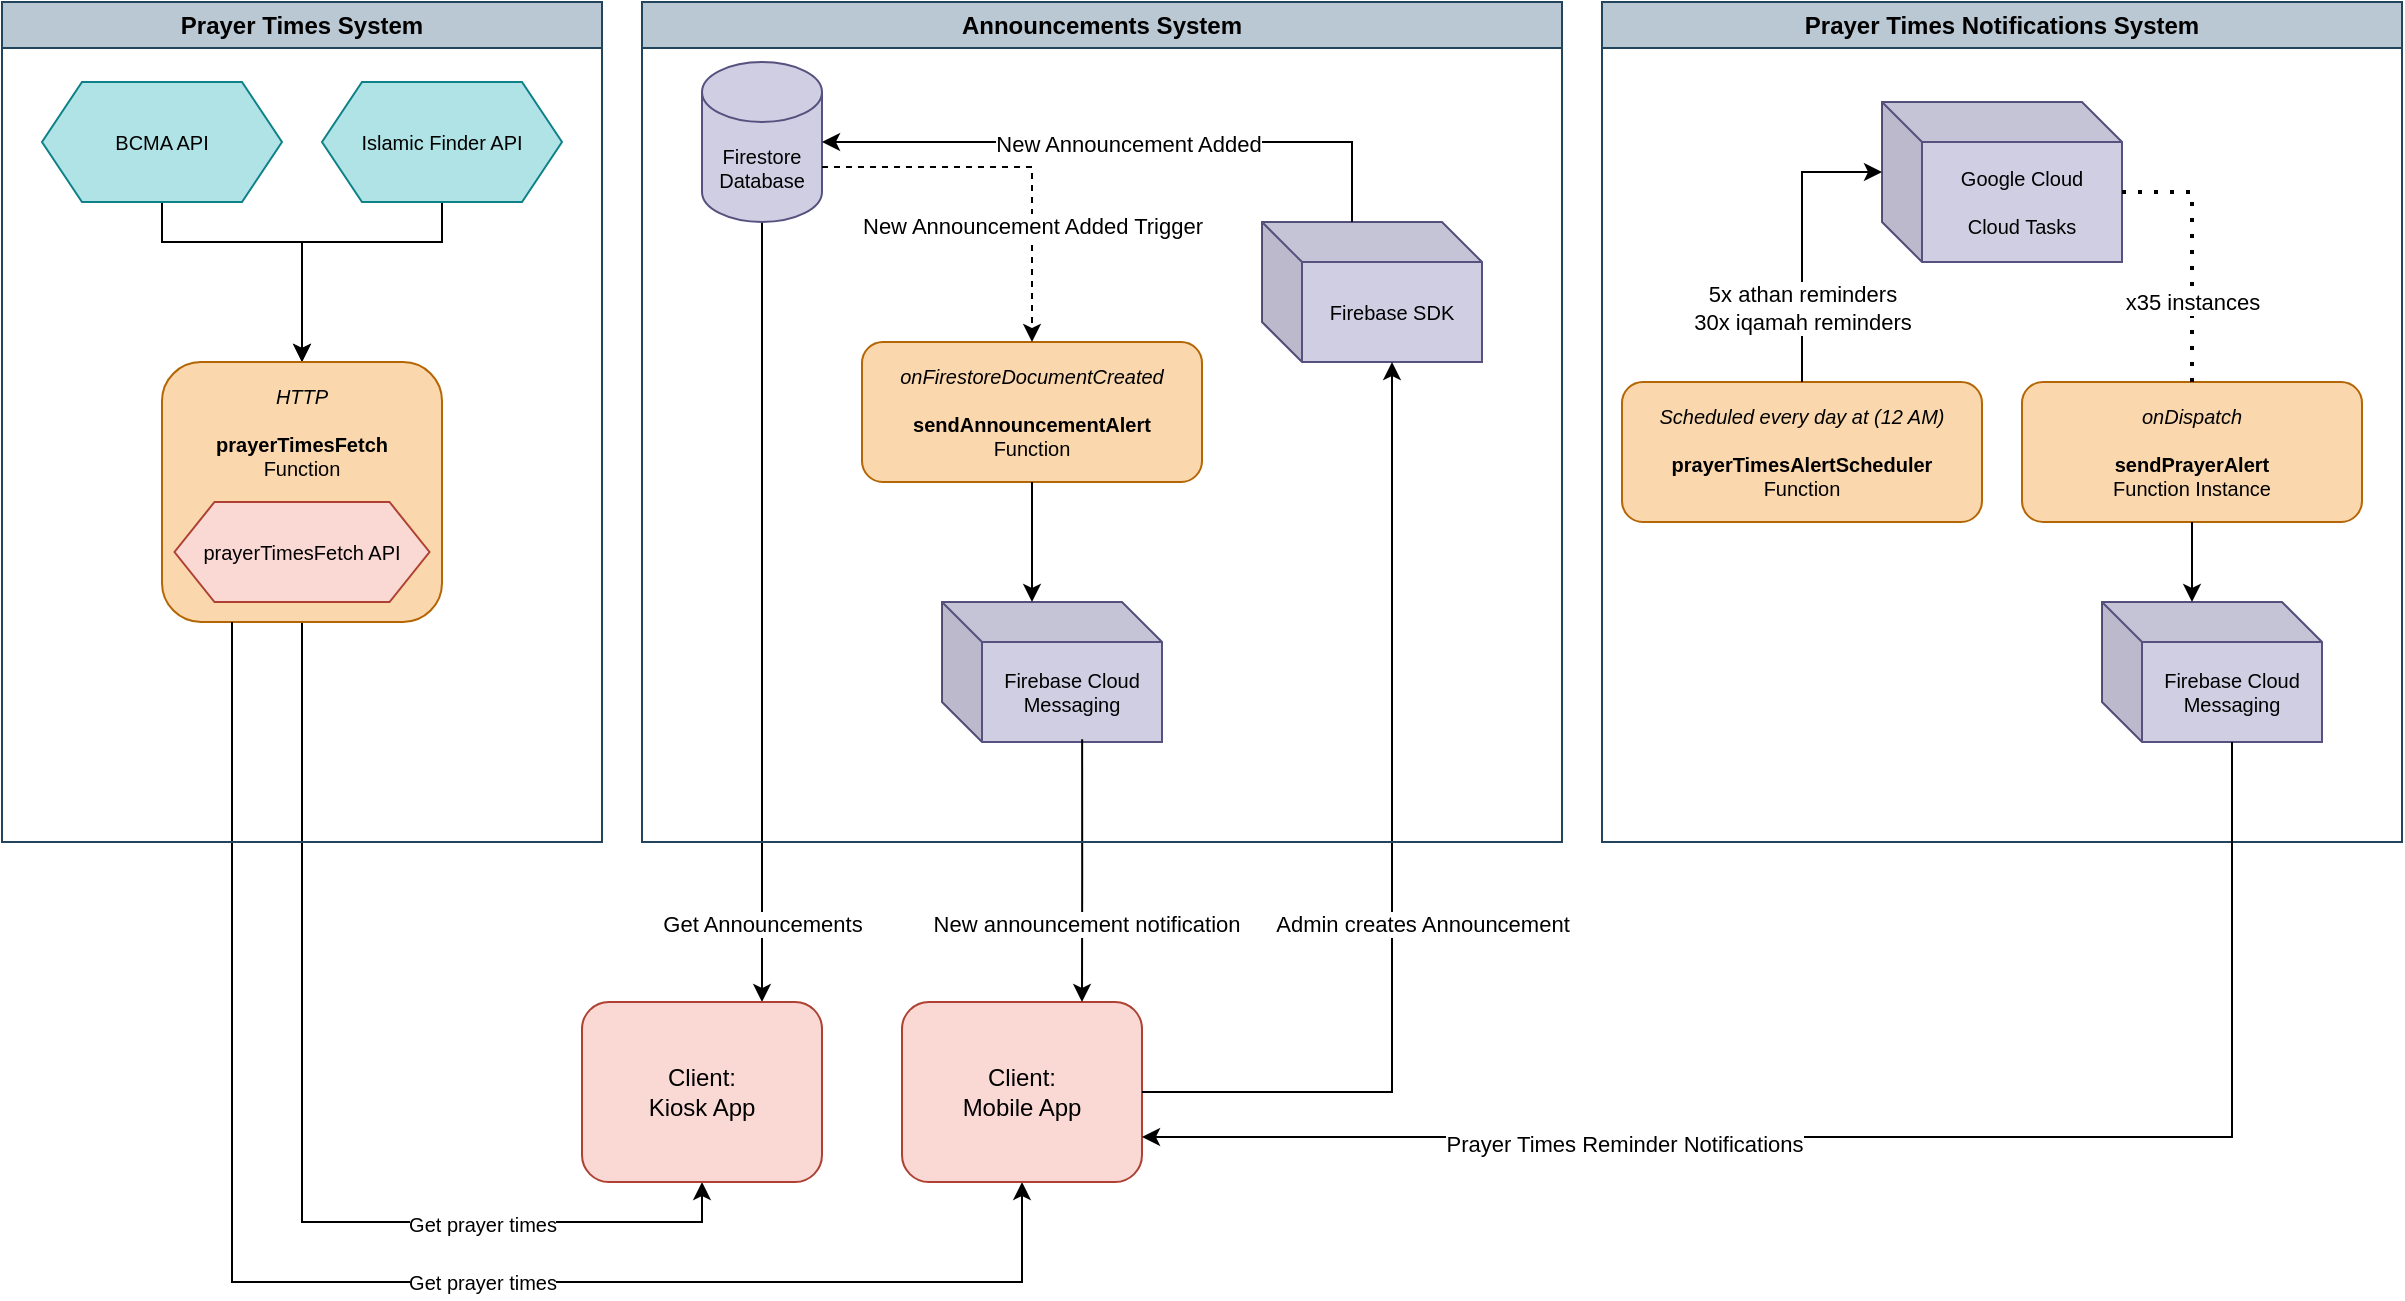 <mxfile version="28.1.1">
  <diagram name="Page-1" id="RSvIRuHPwOjU62XmJuAu">
    <mxGraphModel dx="2633" dy="931" grid="1" gridSize="10" guides="1" tooltips="1" connect="1" arrows="1" fold="1" page="1" pageScale="1" pageWidth="850" pageHeight="1100" math="0" shadow="0">
      <root>
        <mxCell id="0" />
        <mxCell id="1" parent="0" />
        <mxCell id="ci0IOsUcQmMYfO2dz6Uz-24" style="edgeStyle=orthogonalEdgeStyle;rounded=0;orthogonalLoop=1;jettySize=auto;html=1;exitX=0.5;exitY=1;exitDx=0;exitDy=0;entryX=0.5;entryY=0;entryDx=0;entryDy=0;" edge="1" parent="1" source="ci0IOsUcQmMYfO2dz6Uz-12" target="ci0IOsUcQmMYfO2dz6Uz-14">
          <mxGeometry relative="1" as="geometry">
            <Array as="points">
              <mxPoint x="-160" y="230" />
              <mxPoint x="-90" y="230" />
            </Array>
          </mxGeometry>
        </mxCell>
        <mxCell id="ci0IOsUcQmMYfO2dz6Uz-12" value="&lt;div&gt;BCMA API&lt;/div&gt;" style="shape=hexagon;perimeter=hexagonPerimeter2;whiteSpace=wrap;html=1;fixedSize=1;fontSize=10;fillColor=#b0e3e6;strokeColor=#0e8088;" vertex="1" parent="1">
          <mxGeometry x="-220" y="150" width="120" height="60" as="geometry" />
        </mxCell>
        <mxCell id="ci0IOsUcQmMYfO2dz6Uz-25" style="edgeStyle=orthogonalEdgeStyle;rounded=0;orthogonalLoop=1;jettySize=auto;html=1;exitX=0.5;exitY=1;exitDx=0;exitDy=0;entryX=0.5;entryY=0;entryDx=0;entryDy=0;" edge="1" parent="1" source="ci0IOsUcQmMYfO2dz6Uz-13" target="ci0IOsUcQmMYfO2dz6Uz-14">
          <mxGeometry relative="1" as="geometry">
            <Array as="points">
              <mxPoint x="-20" y="230" />
              <mxPoint x="-90" y="230" />
            </Array>
          </mxGeometry>
        </mxCell>
        <mxCell id="ci0IOsUcQmMYfO2dz6Uz-13" value="&lt;div&gt;Islamic Finder API&lt;/div&gt;" style="shape=hexagon;perimeter=hexagonPerimeter2;whiteSpace=wrap;html=1;fixedSize=1;fontSize=10;fillColor=#b0e3e6;strokeColor=#0e8088;" vertex="1" parent="1">
          <mxGeometry x="-80" y="150" width="120" height="60" as="geometry" />
        </mxCell>
        <mxCell id="ci0IOsUcQmMYfO2dz6Uz-69" style="edgeStyle=orthogonalEdgeStyle;rounded=0;orthogonalLoop=1;jettySize=auto;html=1;exitX=0.5;exitY=1;exitDx=0;exitDy=0;entryX=0.5;entryY=1;entryDx=0;entryDy=0;" edge="1" parent="1" source="ci0IOsUcQmMYfO2dz6Uz-14" target="ci0IOsUcQmMYfO2dz6Uz-64">
          <mxGeometry relative="1" as="geometry">
            <Array as="points">
              <mxPoint x="-90" y="720" />
              <mxPoint x="110" y="720" />
            </Array>
          </mxGeometry>
        </mxCell>
        <mxCell id="ci0IOsUcQmMYfO2dz6Uz-74" value="Get prayer times" style="edgeLabel;html=1;align=center;verticalAlign=middle;resizable=0;points=[];fontSize=10;" vertex="1" connectable="0" parent="ci0IOsUcQmMYfO2dz6Uz-69">
          <mxGeometry x="-0.217" y="2" relative="1" as="geometry">
            <mxPoint x="88" y="97" as="offset" />
          </mxGeometry>
        </mxCell>
        <mxCell id="ci0IOsUcQmMYfO2dz6Uz-14" value="&lt;i&gt;HTTP&lt;/i&gt;&lt;br&gt;&lt;br&gt;&lt;div&gt;&lt;b&gt;prayerTimesFetch&lt;/b&gt;&lt;/div&gt;&lt;div&gt;Function&lt;/div&gt;&lt;div&gt;&lt;br&gt;&lt;/div&gt;&lt;div&gt;&lt;br&gt;&lt;/div&gt;&lt;div&gt;&lt;br&gt;&lt;/div&gt;&lt;div&gt;&lt;br&gt;&lt;/div&gt;&lt;div&gt;&lt;br&gt;&lt;/div&gt;" style="rounded=1;whiteSpace=wrap;html=1;fontSize=10;fillColor=#fad7ac;strokeColor=#b46504;" vertex="1" parent="1">
          <mxGeometry x="-160" y="290" width="140" height="130" as="geometry" />
        </mxCell>
        <mxCell id="ci0IOsUcQmMYfO2dz6Uz-15" value="prayerTimesFetch API" style="shape=hexagon;perimeter=hexagonPerimeter2;whiteSpace=wrap;html=1;fixedSize=1;fontSize=10;fillColor=#fad9d5;strokeColor=#ae4132;" vertex="1" parent="1">
          <mxGeometry x="-153.75" y="360" width="127.5" height="50" as="geometry" />
        </mxCell>
        <mxCell id="ci0IOsUcQmMYfO2dz6Uz-50" value="&lt;div&gt;&lt;i&gt;onFirestoreDocumentCreated&lt;/i&gt;&lt;/div&gt;&lt;div&gt;&lt;br&gt;&lt;b&gt;sendAnnouncementAlert&lt;/b&gt;&lt;br&gt;Function&lt;/div&gt;" style="rounded=1;whiteSpace=wrap;html=1;fontSize=10;fillColor=#fad7ac;strokeColor=#b46504;" vertex="1" parent="1">
          <mxGeometry x="190" y="280" width="170" height="70" as="geometry" />
        </mxCell>
        <mxCell id="ci0IOsUcQmMYfO2dz6Uz-80" style="edgeStyle=orthogonalEdgeStyle;rounded=0;orthogonalLoop=1;jettySize=auto;html=1;exitX=0.5;exitY=1;exitDx=0;exitDy=0;exitPerimeter=0;entryX=0.75;entryY=0;entryDx=0;entryDy=0;" edge="1" parent="1" source="ci0IOsUcQmMYfO2dz6Uz-53" target="ci0IOsUcQmMYfO2dz6Uz-64">
          <mxGeometry relative="1" as="geometry">
            <Array as="points">
              <mxPoint x="140" y="410" />
              <mxPoint x="140" y="410" />
            </Array>
          </mxGeometry>
        </mxCell>
        <mxCell id="ci0IOsUcQmMYfO2dz6Uz-81" value="Get Announcements" style="edgeLabel;html=1;align=center;verticalAlign=middle;resizable=0;points=[];" vertex="1" connectable="0" parent="ci0IOsUcQmMYfO2dz6Uz-80">
          <mxGeometry x="-0.115" relative="1" as="geometry">
            <mxPoint y="178" as="offset" />
          </mxGeometry>
        </mxCell>
        <mxCell id="ci0IOsUcQmMYfO2dz6Uz-53" value="Firestore Database" style="shape=cylinder3;whiteSpace=wrap;html=1;boundedLbl=1;backgroundOutline=1;size=15;fontSize=10;fillColor=#d0cee2;strokeColor=#56517e;" vertex="1" parent="1">
          <mxGeometry x="110" y="140" width="60" height="80" as="geometry" />
        </mxCell>
        <mxCell id="ci0IOsUcQmMYfO2dz6Uz-64" value="Client:&lt;br&gt;Kiosk App" style="rounded=1;whiteSpace=wrap;html=1;fillColor=#fad9d5;strokeColor=#ae4132;" vertex="1" parent="1">
          <mxGeometry x="50" y="610" width="120" height="90" as="geometry" />
        </mxCell>
        <mxCell id="ci0IOsUcQmMYfO2dz6Uz-76" value="Firebase SDK" style="shape=cube;whiteSpace=wrap;html=1;boundedLbl=1;backgroundOutline=1;darkOpacity=0.05;darkOpacity2=0.1;fillColor=#d0cee2;strokeColor=#56517e;fontSize=10;" vertex="1" parent="1">
          <mxGeometry x="390" y="220" width="110" height="70" as="geometry" />
        </mxCell>
        <mxCell id="ci0IOsUcQmMYfO2dz6Uz-77" style="edgeStyle=orthogonalEdgeStyle;rounded=0;orthogonalLoop=1;jettySize=auto;html=1;exitX=0;exitY=0;exitDx=45;exitDy=0;exitPerimeter=0;entryX=1;entryY=0.5;entryDx=0;entryDy=0;entryPerimeter=0;" edge="1" parent="1" source="ci0IOsUcQmMYfO2dz6Uz-76" target="ci0IOsUcQmMYfO2dz6Uz-53">
          <mxGeometry relative="1" as="geometry" />
        </mxCell>
        <mxCell id="ci0IOsUcQmMYfO2dz6Uz-88" value="New Announcement Added" style="edgeLabel;html=1;align=center;verticalAlign=middle;resizable=0;points=[];" vertex="1" connectable="0" parent="ci0IOsUcQmMYfO2dz6Uz-77">
          <mxGeometry x="-0.001" y="1" relative="1" as="geometry">
            <mxPoint as="offset" />
          </mxGeometry>
        </mxCell>
        <mxCell id="ci0IOsUcQmMYfO2dz6Uz-83" style="edgeStyle=orthogonalEdgeStyle;rounded=0;orthogonalLoop=1;jettySize=auto;html=1;exitX=1;exitY=0;exitDx=0;exitDy=52.5;entryX=0.5;entryY=0;entryDx=0;entryDy=0;exitPerimeter=0;dashed=1;" edge="1" parent="1" source="ci0IOsUcQmMYfO2dz6Uz-53" target="ci0IOsUcQmMYfO2dz6Uz-50">
          <mxGeometry relative="1" as="geometry" />
        </mxCell>
        <mxCell id="ci0IOsUcQmMYfO2dz6Uz-84" value="New Announcement Added Trigger" style="edgeLabel;html=1;align=center;verticalAlign=middle;resizable=0;points=[];" vertex="1" connectable="0" parent="ci0IOsUcQmMYfO2dz6Uz-83">
          <mxGeometry x="0.395" relative="1" as="geometry">
            <mxPoint as="offset" />
          </mxGeometry>
        </mxCell>
        <mxCell id="ci0IOsUcQmMYfO2dz6Uz-100" style="edgeStyle=orthogonalEdgeStyle;rounded=0;orthogonalLoop=1;jettySize=auto;html=1;exitX=0.25;exitY=1;exitDx=0;exitDy=0;entryX=0.5;entryY=1;entryDx=0;entryDy=0;" edge="1" parent="1" source="ci0IOsUcQmMYfO2dz6Uz-14" target="ci0IOsUcQmMYfO2dz6Uz-85">
          <mxGeometry relative="1" as="geometry">
            <Array as="points">
              <mxPoint x="-125" y="750" />
              <mxPoint x="270" y="750" />
            </Array>
          </mxGeometry>
        </mxCell>
        <mxCell id="ci0IOsUcQmMYfO2dz6Uz-85" value="Client:&lt;br&gt;&lt;div&gt;Mobile App&lt;/div&gt;" style="rounded=1;whiteSpace=wrap;html=1;fillColor=#fad9d5;strokeColor=#ae4132;" vertex="1" parent="1">
          <mxGeometry x="210" y="610" width="120" height="90" as="geometry" />
        </mxCell>
        <mxCell id="ci0IOsUcQmMYfO2dz6Uz-86" style="edgeStyle=orthogonalEdgeStyle;rounded=0;orthogonalLoop=1;jettySize=auto;html=1;exitX=1;exitY=0.5;exitDx=0;exitDy=0;entryX=0;entryY=0;entryDx=65;entryDy=70;entryPerimeter=0;" edge="1" parent="1" source="ci0IOsUcQmMYfO2dz6Uz-85" target="ci0IOsUcQmMYfO2dz6Uz-76">
          <mxGeometry relative="1" as="geometry" />
        </mxCell>
        <mxCell id="ci0IOsUcQmMYfO2dz6Uz-87" value="Admin creates Announcement" style="edgeLabel;html=1;align=center;verticalAlign=middle;resizable=0;points=[];" vertex="1" connectable="0" parent="ci0IOsUcQmMYfO2dz6Uz-86">
          <mxGeometry x="0.238" y="-4" relative="1" as="geometry">
            <mxPoint x="11" y="94" as="offset" />
          </mxGeometry>
        </mxCell>
        <mxCell id="ci0IOsUcQmMYfO2dz6Uz-89" value="Firebase Cloud Messaging" style="shape=cube;whiteSpace=wrap;html=1;boundedLbl=1;backgroundOutline=1;darkOpacity=0.05;darkOpacity2=0.1;fillColor=#d0cee2;strokeColor=#56517e;fontSize=10;" vertex="1" parent="1">
          <mxGeometry x="230" y="410" width="110" height="70" as="geometry" />
        </mxCell>
        <mxCell id="ci0IOsUcQmMYfO2dz6Uz-90" style="edgeStyle=orthogonalEdgeStyle;rounded=0;orthogonalLoop=1;jettySize=auto;html=1;exitX=0.5;exitY=1;exitDx=0;exitDy=0;entryX=0;entryY=0;entryDx=45;entryDy=0;entryPerimeter=0;" edge="1" parent="1" source="ci0IOsUcQmMYfO2dz6Uz-50" target="ci0IOsUcQmMYfO2dz6Uz-89">
          <mxGeometry relative="1" as="geometry" />
        </mxCell>
        <mxCell id="ci0IOsUcQmMYfO2dz6Uz-92" style="edgeStyle=orthogonalEdgeStyle;rounded=0;orthogonalLoop=1;jettySize=auto;html=1;exitX=0.637;exitY=0.98;exitDx=0;exitDy=0;entryX=0.75;entryY=0;entryDx=0;entryDy=0;exitPerimeter=0;" edge="1" parent="1" source="ci0IOsUcQmMYfO2dz6Uz-89" target="ci0IOsUcQmMYfO2dz6Uz-85">
          <mxGeometry relative="1" as="geometry" />
        </mxCell>
        <mxCell id="ci0IOsUcQmMYfO2dz6Uz-93" value="New announcement notification" style="edgeLabel;html=1;align=center;verticalAlign=middle;resizable=0;points=[];" vertex="1" connectable="0" parent="ci0IOsUcQmMYfO2dz6Uz-92">
          <mxGeometry x="0.016" y="2" relative="1" as="geometry">
            <mxPoint y="25" as="offset" />
          </mxGeometry>
        </mxCell>
        <mxCell id="ci0IOsUcQmMYfO2dz6Uz-94" value="Prayer Times System" style="swimlane;whiteSpace=wrap;html=1;fillColor=#bac8d3;strokeColor=#23445d;" vertex="1" parent="1">
          <mxGeometry x="-240" y="110" width="300" height="420" as="geometry" />
        </mxCell>
        <mxCell id="ci0IOsUcQmMYfO2dz6Uz-95" value="Announcements System" style="swimlane;whiteSpace=wrap;html=1;fillColor=#bac8d3;strokeColor=#23445d;" vertex="1" parent="1">
          <mxGeometry x="80" y="110" width="460" height="420" as="geometry" />
        </mxCell>
        <mxCell id="ci0IOsUcQmMYfO2dz6Uz-96" value="Prayer Times Notifications System" style="swimlane;whiteSpace=wrap;html=1;fillColor=#bac8d3;strokeColor=#23445d;" vertex="1" parent="1">
          <mxGeometry x="560" y="110" width="400" height="420" as="geometry" />
        </mxCell>
        <mxCell id="ci0IOsUcQmMYfO2dz6Uz-28" value="&lt;div&gt;&lt;i&gt;Scheduled every day at (12 AM)&lt;/i&gt;&lt;/div&gt;&lt;div&gt;&lt;br&gt;&lt;b&gt;prayerTimesAlertScheduler&lt;/b&gt;&lt;br&gt;Function&lt;/div&gt;" style="rounded=1;whiteSpace=wrap;html=1;fontSize=10;fillColor=#fad7ac;strokeColor=#b46504;" vertex="1" parent="ci0IOsUcQmMYfO2dz6Uz-96">
          <mxGeometry x="10" y="190" width="180" height="70" as="geometry" />
        </mxCell>
        <mxCell id="ci0IOsUcQmMYfO2dz6Uz-29" value="&lt;div&gt;&lt;i&gt;onDispatch&lt;/i&gt;&lt;/div&gt;&lt;div&gt;&lt;br&gt;&lt;b&gt;sendPrayerAlert&lt;/b&gt;&lt;br&gt;Function Instance&lt;/div&gt;" style="rounded=1;whiteSpace=wrap;html=1;fontSize=10;fillColor=#fad7ac;strokeColor=#b46504;" vertex="1" parent="ci0IOsUcQmMYfO2dz6Uz-96">
          <mxGeometry x="210" y="190" width="170" height="70" as="geometry" />
        </mxCell>
        <mxCell id="ci0IOsUcQmMYfO2dz6Uz-31" value="Google Cloud&lt;br&gt;&lt;br&gt;Cloud Tasks" style="shape=cube;whiteSpace=wrap;html=1;boundedLbl=1;backgroundOutline=1;darkOpacity=0.05;darkOpacity2=0.1;size=20;fontSize=10;fillColor=#d0cee2;strokeColor=#56517e;" vertex="1" parent="ci0IOsUcQmMYfO2dz6Uz-96">
          <mxGeometry x="140" y="50" width="120" height="80" as="geometry" />
        </mxCell>
        <mxCell id="ci0IOsUcQmMYfO2dz6Uz-32" style="edgeStyle=orthogonalEdgeStyle;rounded=0;orthogonalLoop=1;jettySize=auto;html=1;exitX=0.5;exitY=0;exitDx=0;exitDy=0;entryX=0;entryY=0;entryDx=0;entryDy=35;entryPerimeter=0;" edge="1" parent="ci0IOsUcQmMYfO2dz6Uz-96" source="ci0IOsUcQmMYfO2dz6Uz-28" target="ci0IOsUcQmMYfO2dz6Uz-31">
          <mxGeometry relative="1" as="geometry" />
        </mxCell>
        <mxCell id="ci0IOsUcQmMYfO2dz6Uz-38" value="&lt;div&gt;5x athan reminders&lt;/div&gt;&lt;div&gt;30x iqamah reminders&lt;/div&gt;" style="edgeLabel;html=1;align=center;verticalAlign=middle;resizable=0;points=[];" vertex="1" connectable="0" parent="ci0IOsUcQmMYfO2dz6Uz-32">
          <mxGeometry x="-0.125" y="1" relative="1" as="geometry">
            <mxPoint x="1" y="26" as="offset" />
          </mxGeometry>
        </mxCell>
        <mxCell id="ci0IOsUcQmMYfO2dz6Uz-44" value="" style="endArrow=none;dashed=1;html=1;dashPattern=1 3;strokeWidth=2;rounded=0;exitX=0;exitY=0;exitDx=120;exitDy=45;exitPerimeter=0;entryX=0.5;entryY=0;entryDx=0;entryDy=0;" edge="1" parent="ci0IOsUcQmMYfO2dz6Uz-96" source="ci0IOsUcQmMYfO2dz6Uz-31" target="ci0IOsUcQmMYfO2dz6Uz-29">
          <mxGeometry width="50" height="50" relative="1" as="geometry">
            <mxPoint x="330" y="110" as="sourcePoint" />
            <mxPoint x="380" y="60" as="targetPoint" />
            <Array as="points">
              <mxPoint x="295" y="95" />
            </Array>
          </mxGeometry>
        </mxCell>
        <mxCell id="ci0IOsUcQmMYfO2dz6Uz-45" value="x35 instances" style="edgeLabel;html=1;align=center;verticalAlign=middle;resizable=0;points=[];" vertex="1" connectable="0" parent="ci0IOsUcQmMYfO2dz6Uz-44">
          <mxGeometry x="-0.32" relative="1" as="geometry">
            <mxPoint y="46" as="offset" />
          </mxGeometry>
        </mxCell>
        <mxCell id="ci0IOsUcQmMYfO2dz6Uz-97" value="Firebase Cloud Messaging" style="shape=cube;whiteSpace=wrap;html=1;boundedLbl=1;backgroundOutline=1;darkOpacity=0.05;darkOpacity2=0.1;fillColor=#d0cee2;strokeColor=#56517e;fontSize=10;" vertex="1" parent="ci0IOsUcQmMYfO2dz6Uz-96">
          <mxGeometry x="250" y="300" width="110" height="70" as="geometry" />
        </mxCell>
        <mxCell id="ci0IOsUcQmMYfO2dz6Uz-99" style="edgeStyle=orthogonalEdgeStyle;rounded=0;orthogonalLoop=1;jettySize=auto;html=1;exitX=0.5;exitY=1;exitDx=0;exitDy=0;entryX=0;entryY=0;entryDx=45;entryDy=0;entryPerimeter=0;" edge="1" parent="ci0IOsUcQmMYfO2dz6Uz-96" source="ci0IOsUcQmMYfO2dz6Uz-29" target="ci0IOsUcQmMYfO2dz6Uz-97">
          <mxGeometry relative="1" as="geometry" />
        </mxCell>
        <mxCell id="ci0IOsUcQmMYfO2dz6Uz-98" style="edgeStyle=orthogonalEdgeStyle;rounded=0;orthogonalLoop=1;jettySize=auto;html=1;exitX=0;exitY=0;exitDx=65;exitDy=70;exitPerimeter=0;entryX=1;entryY=0.75;entryDx=0;entryDy=0;" edge="1" parent="1" source="ci0IOsUcQmMYfO2dz6Uz-97" target="ci0IOsUcQmMYfO2dz6Uz-85">
          <mxGeometry relative="1" as="geometry" />
        </mxCell>
        <mxCell id="ci0IOsUcQmMYfO2dz6Uz-103" value="Prayer Times Reminder Notifications" style="edgeLabel;html=1;align=center;verticalAlign=middle;resizable=0;points=[];" vertex="1" connectable="0" parent="ci0IOsUcQmMYfO2dz6Uz-98">
          <mxGeometry x="0.345" y="5" relative="1" as="geometry">
            <mxPoint x="-2" y="-2" as="offset" />
          </mxGeometry>
        </mxCell>
        <mxCell id="ci0IOsUcQmMYfO2dz6Uz-101" value="Get prayer times" style="edgeLabel;html=1;align=center;verticalAlign=middle;resizable=0;points=[];fontSize=10;" vertex="1" connectable="0" parent="1">
          <mxGeometry y="750" as="geometry" />
        </mxCell>
      </root>
    </mxGraphModel>
  </diagram>
</mxfile>
